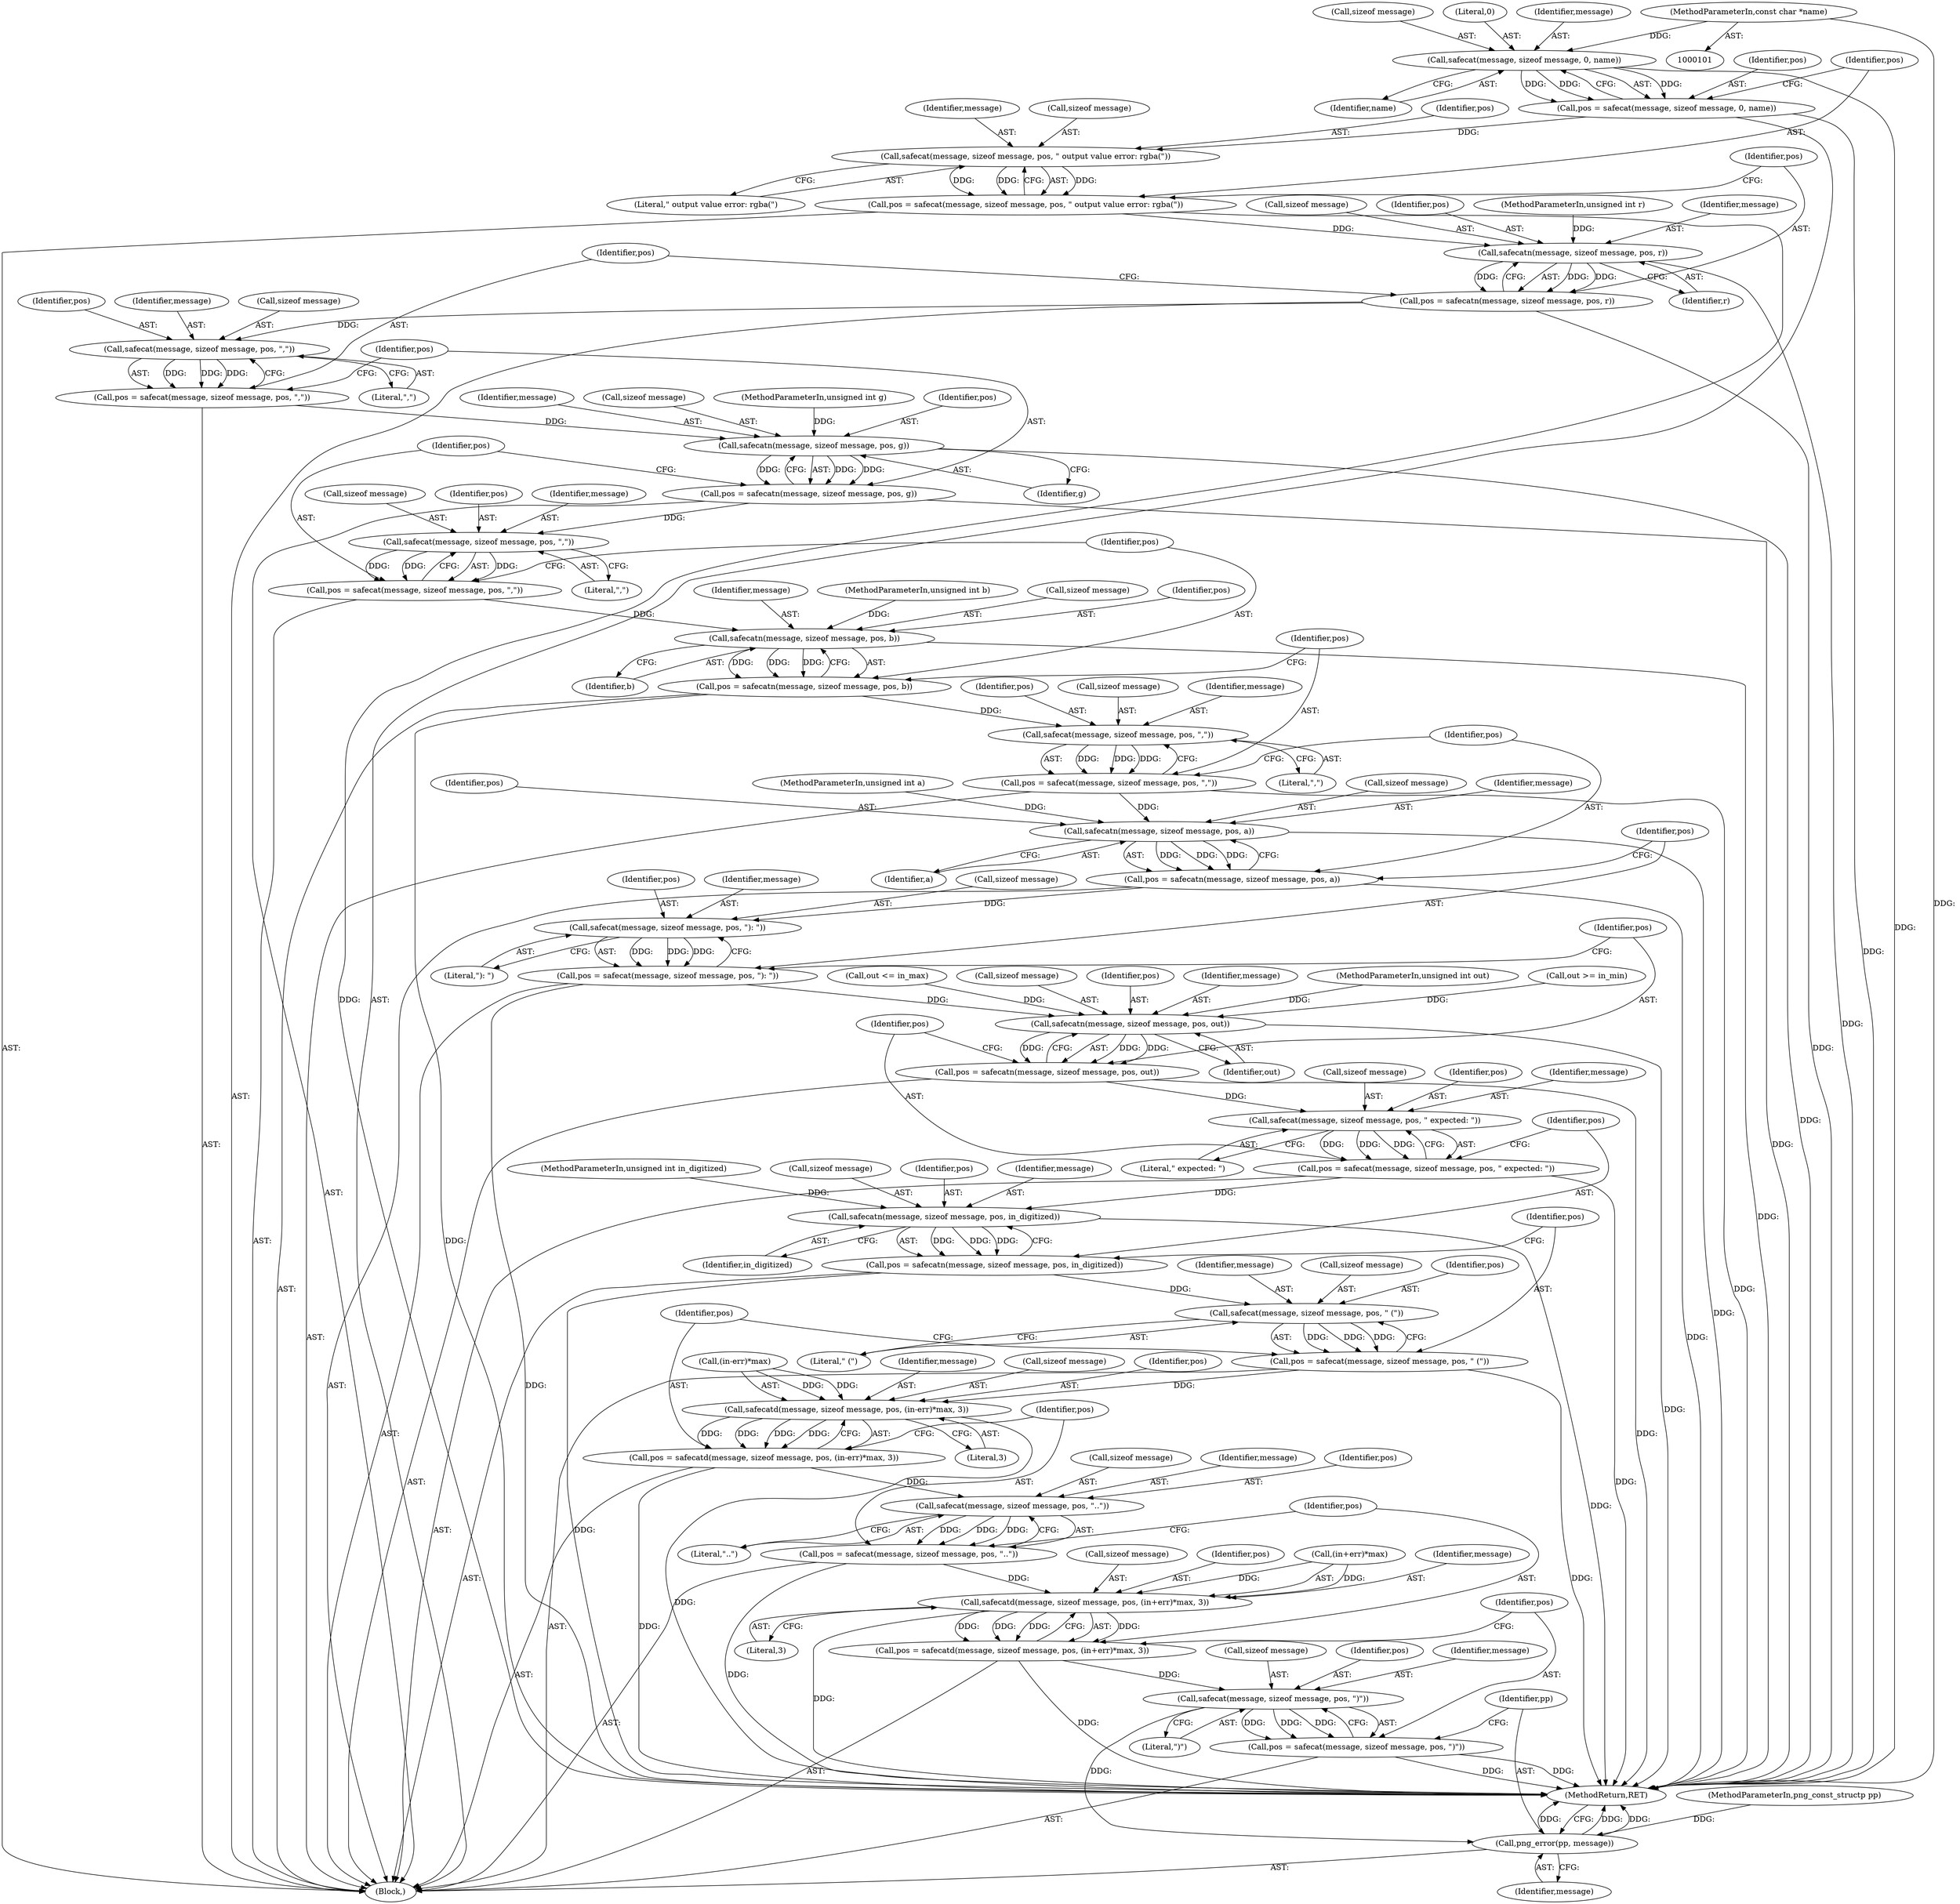 digraph "0_Android_9d4853418ab2f754c2b63e091c29c5529b8b86ca_150@pointer" {
"1000164" [label="(Call,safecat(message, sizeof message, 0, name))"];
"1000113" [label="(MethodParameterIn,const char *name)"];
"1000162" [label="(Call,pos = safecat(message, sizeof message, 0, name))"];
"1000172" [label="(Call,safecat(message, sizeof message, pos, \" output value error: rgba(\"))"];
"1000170" [label="(Call,pos = safecat(message, sizeof message, pos, \" output value error: rgba(\"))"];
"1000180" [label="(Call,safecatn(message, sizeof message, pos, r))"];
"1000178" [label="(Call,pos = safecatn(message, sizeof message, pos, r))"];
"1000188" [label="(Call,safecat(message, sizeof message, pos, \",\"))"];
"1000186" [label="(Call,pos = safecat(message, sizeof message, pos, \",\"))"];
"1000196" [label="(Call,safecatn(message, sizeof message, pos, g))"];
"1000194" [label="(Call,pos = safecatn(message, sizeof message, pos, g))"];
"1000204" [label="(Call,safecat(message, sizeof message, pos, \",\"))"];
"1000202" [label="(Call,pos = safecat(message, sizeof message, pos, \",\"))"];
"1000212" [label="(Call,safecatn(message, sizeof message, pos, b))"];
"1000210" [label="(Call,pos = safecatn(message, sizeof message, pos, b))"];
"1000220" [label="(Call,safecat(message, sizeof message, pos, \",\"))"];
"1000218" [label="(Call,pos = safecat(message, sizeof message, pos, \",\"))"];
"1000228" [label="(Call,safecatn(message, sizeof message, pos, a))"];
"1000226" [label="(Call,pos = safecatn(message, sizeof message, pos, a))"];
"1000236" [label="(Call,safecat(message, sizeof message, pos, \"): \"))"];
"1000234" [label="(Call,pos = safecat(message, sizeof message, pos, \"): \"))"];
"1000244" [label="(Call,safecatn(message, sizeof message, pos, out))"];
"1000242" [label="(Call,pos = safecatn(message, sizeof message, pos, out))"];
"1000252" [label="(Call,safecat(message, sizeof message, pos, \" expected: \"))"];
"1000250" [label="(Call,pos = safecat(message, sizeof message, pos, \" expected: \"))"];
"1000260" [label="(Call,safecatn(message, sizeof message, pos, in_digitized))"];
"1000258" [label="(Call,pos = safecatn(message, sizeof message, pos, in_digitized))"];
"1000268" [label="(Call,safecat(message, sizeof message, pos, \" (\"))"];
"1000266" [label="(Call,pos = safecat(message, sizeof message, pos, \" (\"))"];
"1000276" [label="(Call,safecatd(message, sizeof message, pos, (in-err)*max, 3))"];
"1000274" [label="(Call,pos = safecatd(message, sizeof message, pos, (in-err)*max, 3))"];
"1000289" [label="(Call,safecat(message, sizeof message, pos, \"..\"))"];
"1000287" [label="(Call,pos = safecat(message, sizeof message, pos, \"..\"))"];
"1000297" [label="(Call,safecatd(message, sizeof message, pos, (in+err)*max, 3))"];
"1000295" [label="(Call,pos = safecatd(message, sizeof message, pos, (in+err)*max, 3))"];
"1000310" [label="(Call,safecat(message, sizeof message, pos, \")\"))"];
"1000308" [label="(Call,pos = safecat(message, sizeof message, pos, \")\"))"];
"1000316" [label="(Call,png_error(pp, message))"];
"1000309" [label="(Identifier,pos)"];
"1000249" [label="(Identifier,out)"];
"1000242" [label="(Call,pos = safecatn(message, sizeof message, pos, out))"];
"1000311" [label="(Identifier,message)"];
"1000193" [label="(Literal,\",\")"];
"1000186" [label="(Call,pos = safecat(message, sizeof message, pos, \",\"))"];
"1000265" [label="(Identifier,in_digitized)"];
"1000287" [label="(Call,pos = safecat(message, sizeof message, pos, \"..\"))"];
"1000170" [label="(Call,pos = safecat(message, sizeof message, pos, \" output value error: rgba(\"))"];
"1000258" [label="(Call,pos = safecatn(message, sizeof message, pos, in_digitized))"];
"1000234" [label="(Call,pos = safecat(message, sizeof message, pos, \"): \"))"];
"1000295" [label="(Call,pos = safecatd(message, sizeof message, pos, (in+err)*max, 3))"];
"1000163" [label="(Identifier,pos)"];
"1000318" [label="(Identifier,message)"];
"1000166" [label="(Call,sizeof message)"];
"1000181" [label="(Identifier,message)"];
"1000294" [label="(Literal,\"..\")"];
"1000190" [label="(Call,sizeof message)"];
"1000194" [label="(Call,pos = safecatn(message, sizeof message, pos, g))"];
"1000159" [label="(Block,)"];
"1000281" [label="(Call,(in-err)*max)"];
"1000225" [label="(Literal,\",\")"];
"1000276" [label="(Call,safecatd(message, sizeof message, pos, (in-err)*max, 3))"];
"1000254" [label="(Call,sizeof message)"];
"1000188" [label="(Call,safecat(message, sizeof message, pos, \",\"))"];
"1000102" [label="(MethodParameterIn,png_const_structp pp)"];
"1000213" [label="(Identifier,message)"];
"1000251" [label="(Identifier,pos)"];
"1000179" [label="(Identifier,pos)"];
"1000205" [label="(Identifier,message)"];
"1000260" [label="(Call,safecatn(message, sizeof message, pos, in_digitized))"];
"1000202" [label="(Call,pos = safecat(message, sizeof message, pos, \",\"))"];
"1000201" [label="(Identifier,g)"];
"1000256" [label="(Identifier,pos)"];
"1000219" [label="(Identifier,pos)"];
"1000192" [label="(Identifier,pos)"];
"1000286" [label="(Literal,3)"];
"1000277" [label="(Identifier,message)"];
"1000240" [label="(Identifier,pos)"];
"1000278" [label="(Call,sizeof message)"];
"1000212" [label="(Call,safecatn(message, sizeof message, pos, b))"];
"1000189" [label="(Identifier,message)"];
"1000222" [label="(Call,sizeof message)"];
"1000237" [label="(Identifier,message)"];
"1000315" [label="(Literal,\")\")"];
"1000296" [label="(Identifier,pos)"];
"1000206" [label="(Call,sizeof message)"];
"1000164" [label="(Call,safecat(message, sizeof message, 0, name))"];
"1000168" [label="(Literal,0)"];
"1000245" [label="(Identifier,message)"];
"1000269" [label="(Identifier,message)"];
"1000226" [label="(Call,pos = safecatn(message, sizeof message, pos, a))"];
"1000273" [label="(Literal,\" (\")"];
"1000261" [label="(Identifier,message)"];
"1000230" [label="(Call,sizeof message)"];
"1000297" [label="(Call,safecatd(message, sizeof message, pos, (in+err)*max, 3))"];
"1000253" [label="(Identifier,message)"];
"1000312" [label="(Call,sizeof message)"];
"1000252" [label="(Call,safecat(message, sizeof message, pos, \" expected: \"))"];
"1000196" [label="(Call,safecatn(message, sizeof message, pos, g))"];
"1000229" [label="(Identifier,message)"];
"1000109" [label="(MethodParameterIn,unsigned int out)"];
"1000211" [label="(Identifier,pos)"];
"1000153" [label="(Call,out >= in_min)"];
"1000173" [label="(Identifier,message)"];
"1000156" [label="(Call,out <= in_max)"];
"1000291" [label="(Call,sizeof message)"];
"1000107" [label="(MethodParameterIn,unsigned int in_digitized)"];
"1000316" [label="(Call,png_error(pp, message))"];
"1000262" [label="(Call,sizeof message)"];
"1000210" [label="(Call,pos = safecatn(message, sizeof message, pos, b))"];
"1000182" [label="(Call,sizeof message)"];
"1000290" [label="(Identifier,message)"];
"1000187" [label="(Identifier,pos)"];
"1000270" [label="(Call,sizeof message)"];
"1000105" [label="(MethodParameterIn,unsigned int b)"];
"1000113" [label="(MethodParameterIn,const char *name)"];
"1000302" [label="(Call,(in+err)*max)"];
"1000172" [label="(Call,safecat(message, sizeof message, pos, \" output value error: rgba(\"))"];
"1000241" [label="(Literal,\"): \")"];
"1000185" [label="(Identifier,r)"];
"1000165" [label="(Identifier,message)"];
"1000232" [label="(Identifier,pos)"];
"1000209" [label="(Literal,\",\")"];
"1000235" [label="(Identifier,pos)"];
"1000257" [label="(Literal,\" expected: \")"];
"1000236" [label="(Call,safecat(message, sizeof message, pos, \"): \"))"];
"1000221" [label="(Identifier,message)"];
"1000319" [label="(MethodReturn,RET)"];
"1000204" [label="(Call,safecat(message, sizeof message, pos, \",\"))"];
"1000162" [label="(Call,pos = safecat(message, sizeof message, 0, name))"];
"1000218" [label="(Call,pos = safecat(message, sizeof message, pos, \",\"))"];
"1000177" [label="(Literal,\" output value error: rgba(\")"];
"1000293" [label="(Identifier,pos)"];
"1000184" [label="(Identifier,pos)"];
"1000214" [label="(Call,sizeof message)"];
"1000195" [label="(Identifier,pos)"];
"1000314" [label="(Identifier,pos)"];
"1000174" [label="(Call,sizeof message)"];
"1000208" [label="(Identifier,pos)"];
"1000308" [label="(Call,pos = safecat(message, sizeof message, pos, \")\"))"];
"1000106" [label="(MethodParameterIn,unsigned int a)"];
"1000267" [label="(Identifier,pos)"];
"1000274" [label="(Call,pos = safecatd(message, sizeof message, pos, (in-err)*max, 3))"];
"1000298" [label="(Identifier,message)"];
"1000171" [label="(Identifier,pos)"];
"1000238" [label="(Call,sizeof message)"];
"1000246" [label="(Call,sizeof message)"];
"1000216" [label="(Identifier,pos)"];
"1000264" [label="(Identifier,pos)"];
"1000272" [label="(Identifier,pos)"];
"1000280" [label="(Identifier,pos)"];
"1000266" [label="(Call,pos = safecat(message, sizeof message, pos, \" (\"))"];
"1000228" [label="(Call,safecatn(message, sizeof message, pos, a))"];
"1000268" [label="(Call,safecat(message, sizeof message, pos, \" (\"))"];
"1000203" [label="(Identifier,pos)"];
"1000317" [label="(Identifier,pp)"];
"1000224" [label="(Identifier,pos)"];
"1000233" [label="(Identifier,a)"];
"1000244" [label="(Call,safecatn(message, sizeof message, pos, out))"];
"1000197" [label="(Identifier,message)"];
"1000248" [label="(Identifier,pos)"];
"1000250" [label="(Call,pos = safecat(message, sizeof message, pos, \" expected: \"))"];
"1000176" [label="(Identifier,pos)"];
"1000275" [label="(Identifier,pos)"];
"1000288" [label="(Identifier,pos)"];
"1000299" [label="(Call,sizeof message)"];
"1000243" [label="(Identifier,pos)"];
"1000180" [label="(Call,safecatn(message, sizeof message, pos, r))"];
"1000198" [label="(Call,sizeof message)"];
"1000289" [label="(Call,safecat(message, sizeof message, pos, \"..\"))"];
"1000178" [label="(Call,pos = safecatn(message, sizeof message, pos, r))"];
"1000227" [label="(Identifier,pos)"];
"1000220" [label="(Call,safecat(message, sizeof message, pos, \",\"))"];
"1000259" [label="(Identifier,pos)"];
"1000307" [label="(Literal,3)"];
"1000169" [label="(Identifier,name)"];
"1000301" [label="(Identifier,pos)"];
"1000310" [label="(Call,safecat(message, sizeof message, pos, \")\"))"];
"1000104" [label="(MethodParameterIn,unsigned int g)"];
"1000200" [label="(Identifier,pos)"];
"1000103" [label="(MethodParameterIn,unsigned int r)"];
"1000217" [label="(Identifier,b)"];
"1000164" -> "1000162"  [label="AST: "];
"1000164" -> "1000169"  [label="CFG: "];
"1000165" -> "1000164"  [label="AST: "];
"1000166" -> "1000164"  [label="AST: "];
"1000168" -> "1000164"  [label="AST: "];
"1000169" -> "1000164"  [label="AST: "];
"1000162" -> "1000164"  [label="CFG: "];
"1000164" -> "1000319"  [label="DDG: "];
"1000164" -> "1000162"  [label="DDG: "];
"1000164" -> "1000162"  [label="DDG: "];
"1000164" -> "1000162"  [label="DDG: "];
"1000113" -> "1000164"  [label="DDG: "];
"1000113" -> "1000101"  [label="AST: "];
"1000113" -> "1000319"  [label="DDG: "];
"1000162" -> "1000159"  [label="AST: "];
"1000163" -> "1000162"  [label="AST: "];
"1000171" -> "1000162"  [label="CFG: "];
"1000162" -> "1000319"  [label="DDG: "];
"1000162" -> "1000172"  [label="DDG: "];
"1000172" -> "1000170"  [label="AST: "];
"1000172" -> "1000177"  [label="CFG: "];
"1000173" -> "1000172"  [label="AST: "];
"1000174" -> "1000172"  [label="AST: "];
"1000176" -> "1000172"  [label="AST: "];
"1000177" -> "1000172"  [label="AST: "];
"1000170" -> "1000172"  [label="CFG: "];
"1000172" -> "1000170"  [label="DDG: "];
"1000172" -> "1000170"  [label="DDG: "];
"1000172" -> "1000170"  [label="DDG: "];
"1000170" -> "1000159"  [label="AST: "];
"1000171" -> "1000170"  [label="AST: "];
"1000179" -> "1000170"  [label="CFG: "];
"1000170" -> "1000319"  [label="DDG: "];
"1000170" -> "1000180"  [label="DDG: "];
"1000180" -> "1000178"  [label="AST: "];
"1000180" -> "1000185"  [label="CFG: "];
"1000181" -> "1000180"  [label="AST: "];
"1000182" -> "1000180"  [label="AST: "];
"1000184" -> "1000180"  [label="AST: "];
"1000185" -> "1000180"  [label="AST: "];
"1000178" -> "1000180"  [label="CFG: "];
"1000180" -> "1000319"  [label="DDG: "];
"1000180" -> "1000178"  [label="DDG: "];
"1000180" -> "1000178"  [label="DDG: "];
"1000180" -> "1000178"  [label="DDG: "];
"1000103" -> "1000180"  [label="DDG: "];
"1000178" -> "1000159"  [label="AST: "];
"1000179" -> "1000178"  [label="AST: "];
"1000187" -> "1000178"  [label="CFG: "];
"1000178" -> "1000319"  [label="DDG: "];
"1000178" -> "1000188"  [label="DDG: "];
"1000188" -> "1000186"  [label="AST: "];
"1000188" -> "1000193"  [label="CFG: "];
"1000189" -> "1000188"  [label="AST: "];
"1000190" -> "1000188"  [label="AST: "];
"1000192" -> "1000188"  [label="AST: "];
"1000193" -> "1000188"  [label="AST: "];
"1000186" -> "1000188"  [label="CFG: "];
"1000188" -> "1000186"  [label="DDG: "];
"1000188" -> "1000186"  [label="DDG: "];
"1000188" -> "1000186"  [label="DDG: "];
"1000186" -> "1000159"  [label="AST: "];
"1000187" -> "1000186"  [label="AST: "];
"1000195" -> "1000186"  [label="CFG: "];
"1000186" -> "1000196"  [label="DDG: "];
"1000196" -> "1000194"  [label="AST: "];
"1000196" -> "1000201"  [label="CFG: "];
"1000197" -> "1000196"  [label="AST: "];
"1000198" -> "1000196"  [label="AST: "];
"1000200" -> "1000196"  [label="AST: "];
"1000201" -> "1000196"  [label="AST: "];
"1000194" -> "1000196"  [label="CFG: "];
"1000196" -> "1000319"  [label="DDG: "];
"1000196" -> "1000194"  [label="DDG: "];
"1000196" -> "1000194"  [label="DDG: "];
"1000196" -> "1000194"  [label="DDG: "];
"1000104" -> "1000196"  [label="DDG: "];
"1000194" -> "1000159"  [label="AST: "];
"1000195" -> "1000194"  [label="AST: "];
"1000203" -> "1000194"  [label="CFG: "];
"1000194" -> "1000319"  [label="DDG: "];
"1000194" -> "1000204"  [label="DDG: "];
"1000204" -> "1000202"  [label="AST: "];
"1000204" -> "1000209"  [label="CFG: "];
"1000205" -> "1000204"  [label="AST: "];
"1000206" -> "1000204"  [label="AST: "];
"1000208" -> "1000204"  [label="AST: "];
"1000209" -> "1000204"  [label="AST: "];
"1000202" -> "1000204"  [label="CFG: "];
"1000204" -> "1000202"  [label="DDG: "];
"1000204" -> "1000202"  [label="DDG: "];
"1000204" -> "1000202"  [label="DDG: "];
"1000202" -> "1000159"  [label="AST: "];
"1000203" -> "1000202"  [label="AST: "];
"1000211" -> "1000202"  [label="CFG: "];
"1000202" -> "1000212"  [label="DDG: "];
"1000212" -> "1000210"  [label="AST: "];
"1000212" -> "1000217"  [label="CFG: "];
"1000213" -> "1000212"  [label="AST: "];
"1000214" -> "1000212"  [label="AST: "];
"1000216" -> "1000212"  [label="AST: "];
"1000217" -> "1000212"  [label="AST: "];
"1000210" -> "1000212"  [label="CFG: "];
"1000212" -> "1000319"  [label="DDG: "];
"1000212" -> "1000210"  [label="DDG: "];
"1000212" -> "1000210"  [label="DDG: "];
"1000212" -> "1000210"  [label="DDG: "];
"1000105" -> "1000212"  [label="DDG: "];
"1000210" -> "1000159"  [label="AST: "];
"1000211" -> "1000210"  [label="AST: "];
"1000219" -> "1000210"  [label="CFG: "];
"1000210" -> "1000319"  [label="DDG: "];
"1000210" -> "1000220"  [label="DDG: "];
"1000220" -> "1000218"  [label="AST: "];
"1000220" -> "1000225"  [label="CFG: "];
"1000221" -> "1000220"  [label="AST: "];
"1000222" -> "1000220"  [label="AST: "];
"1000224" -> "1000220"  [label="AST: "];
"1000225" -> "1000220"  [label="AST: "];
"1000218" -> "1000220"  [label="CFG: "];
"1000220" -> "1000218"  [label="DDG: "];
"1000220" -> "1000218"  [label="DDG: "];
"1000220" -> "1000218"  [label="DDG: "];
"1000218" -> "1000159"  [label="AST: "];
"1000219" -> "1000218"  [label="AST: "];
"1000227" -> "1000218"  [label="CFG: "];
"1000218" -> "1000319"  [label="DDG: "];
"1000218" -> "1000228"  [label="DDG: "];
"1000228" -> "1000226"  [label="AST: "];
"1000228" -> "1000233"  [label="CFG: "];
"1000229" -> "1000228"  [label="AST: "];
"1000230" -> "1000228"  [label="AST: "];
"1000232" -> "1000228"  [label="AST: "];
"1000233" -> "1000228"  [label="AST: "];
"1000226" -> "1000228"  [label="CFG: "];
"1000228" -> "1000319"  [label="DDG: "];
"1000228" -> "1000226"  [label="DDG: "];
"1000228" -> "1000226"  [label="DDG: "];
"1000228" -> "1000226"  [label="DDG: "];
"1000106" -> "1000228"  [label="DDG: "];
"1000226" -> "1000159"  [label="AST: "];
"1000227" -> "1000226"  [label="AST: "];
"1000235" -> "1000226"  [label="CFG: "];
"1000226" -> "1000319"  [label="DDG: "];
"1000226" -> "1000236"  [label="DDG: "];
"1000236" -> "1000234"  [label="AST: "];
"1000236" -> "1000241"  [label="CFG: "];
"1000237" -> "1000236"  [label="AST: "];
"1000238" -> "1000236"  [label="AST: "];
"1000240" -> "1000236"  [label="AST: "];
"1000241" -> "1000236"  [label="AST: "];
"1000234" -> "1000236"  [label="CFG: "];
"1000236" -> "1000234"  [label="DDG: "];
"1000236" -> "1000234"  [label="DDG: "];
"1000236" -> "1000234"  [label="DDG: "];
"1000234" -> "1000159"  [label="AST: "];
"1000235" -> "1000234"  [label="AST: "];
"1000243" -> "1000234"  [label="CFG: "];
"1000234" -> "1000319"  [label="DDG: "];
"1000234" -> "1000244"  [label="DDG: "];
"1000244" -> "1000242"  [label="AST: "];
"1000244" -> "1000249"  [label="CFG: "];
"1000245" -> "1000244"  [label="AST: "];
"1000246" -> "1000244"  [label="AST: "];
"1000248" -> "1000244"  [label="AST: "];
"1000249" -> "1000244"  [label="AST: "];
"1000242" -> "1000244"  [label="CFG: "];
"1000244" -> "1000319"  [label="DDG: "];
"1000244" -> "1000242"  [label="DDG: "];
"1000244" -> "1000242"  [label="DDG: "];
"1000244" -> "1000242"  [label="DDG: "];
"1000156" -> "1000244"  [label="DDG: "];
"1000153" -> "1000244"  [label="DDG: "];
"1000109" -> "1000244"  [label="DDG: "];
"1000242" -> "1000159"  [label="AST: "];
"1000243" -> "1000242"  [label="AST: "];
"1000251" -> "1000242"  [label="CFG: "];
"1000242" -> "1000319"  [label="DDG: "];
"1000242" -> "1000252"  [label="DDG: "];
"1000252" -> "1000250"  [label="AST: "];
"1000252" -> "1000257"  [label="CFG: "];
"1000253" -> "1000252"  [label="AST: "];
"1000254" -> "1000252"  [label="AST: "];
"1000256" -> "1000252"  [label="AST: "];
"1000257" -> "1000252"  [label="AST: "];
"1000250" -> "1000252"  [label="CFG: "];
"1000252" -> "1000250"  [label="DDG: "];
"1000252" -> "1000250"  [label="DDG: "];
"1000252" -> "1000250"  [label="DDG: "];
"1000250" -> "1000159"  [label="AST: "];
"1000251" -> "1000250"  [label="AST: "];
"1000259" -> "1000250"  [label="CFG: "];
"1000250" -> "1000319"  [label="DDG: "];
"1000250" -> "1000260"  [label="DDG: "];
"1000260" -> "1000258"  [label="AST: "];
"1000260" -> "1000265"  [label="CFG: "];
"1000261" -> "1000260"  [label="AST: "];
"1000262" -> "1000260"  [label="AST: "];
"1000264" -> "1000260"  [label="AST: "];
"1000265" -> "1000260"  [label="AST: "];
"1000258" -> "1000260"  [label="CFG: "];
"1000260" -> "1000319"  [label="DDG: "];
"1000260" -> "1000258"  [label="DDG: "];
"1000260" -> "1000258"  [label="DDG: "];
"1000260" -> "1000258"  [label="DDG: "];
"1000107" -> "1000260"  [label="DDG: "];
"1000258" -> "1000159"  [label="AST: "];
"1000259" -> "1000258"  [label="AST: "];
"1000267" -> "1000258"  [label="CFG: "];
"1000258" -> "1000319"  [label="DDG: "];
"1000258" -> "1000268"  [label="DDG: "];
"1000268" -> "1000266"  [label="AST: "];
"1000268" -> "1000273"  [label="CFG: "];
"1000269" -> "1000268"  [label="AST: "];
"1000270" -> "1000268"  [label="AST: "];
"1000272" -> "1000268"  [label="AST: "];
"1000273" -> "1000268"  [label="AST: "];
"1000266" -> "1000268"  [label="CFG: "];
"1000268" -> "1000266"  [label="DDG: "];
"1000268" -> "1000266"  [label="DDG: "];
"1000268" -> "1000266"  [label="DDG: "];
"1000266" -> "1000159"  [label="AST: "];
"1000267" -> "1000266"  [label="AST: "];
"1000275" -> "1000266"  [label="CFG: "];
"1000266" -> "1000319"  [label="DDG: "];
"1000266" -> "1000276"  [label="DDG: "];
"1000276" -> "1000274"  [label="AST: "];
"1000276" -> "1000286"  [label="CFG: "];
"1000277" -> "1000276"  [label="AST: "];
"1000278" -> "1000276"  [label="AST: "];
"1000280" -> "1000276"  [label="AST: "];
"1000281" -> "1000276"  [label="AST: "];
"1000286" -> "1000276"  [label="AST: "];
"1000274" -> "1000276"  [label="CFG: "];
"1000276" -> "1000319"  [label="DDG: "];
"1000276" -> "1000274"  [label="DDG: "];
"1000276" -> "1000274"  [label="DDG: "];
"1000276" -> "1000274"  [label="DDG: "];
"1000276" -> "1000274"  [label="DDG: "];
"1000281" -> "1000276"  [label="DDG: "];
"1000281" -> "1000276"  [label="DDG: "];
"1000274" -> "1000159"  [label="AST: "];
"1000275" -> "1000274"  [label="AST: "];
"1000288" -> "1000274"  [label="CFG: "];
"1000274" -> "1000319"  [label="DDG: "];
"1000274" -> "1000289"  [label="DDG: "];
"1000289" -> "1000287"  [label="AST: "];
"1000289" -> "1000294"  [label="CFG: "];
"1000290" -> "1000289"  [label="AST: "];
"1000291" -> "1000289"  [label="AST: "];
"1000293" -> "1000289"  [label="AST: "];
"1000294" -> "1000289"  [label="AST: "];
"1000287" -> "1000289"  [label="CFG: "];
"1000289" -> "1000287"  [label="DDG: "];
"1000289" -> "1000287"  [label="DDG: "];
"1000289" -> "1000287"  [label="DDG: "];
"1000287" -> "1000159"  [label="AST: "];
"1000288" -> "1000287"  [label="AST: "];
"1000296" -> "1000287"  [label="CFG: "];
"1000287" -> "1000319"  [label="DDG: "];
"1000287" -> "1000297"  [label="DDG: "];
"1000297" -> "1000295"  [label="AST: "];
"1000297" -> "1000307"  [label="CFG: "];
"1000298" -> "1000297"  [label="AST: "];
"1000299" -> "1000297"  [label="AST: "];
"1000301" -> "1000297"  [label="AST: "];
"1000302" -> "1000297"  [label="AST: "];
"1000307" -> "1000297"  [label="AST: "];
"1000295" -> "1000297"  [label="CFG: "];
"1000297" -> "1000319"  [label="DDG: "];
"1000297" -> "1000295"  [label="DDG: "];
"1000297" -> "1000295"  [label="DDG: "];
"1000297" -> "1000295"  [label="DDG: "];
"1000297" -> "1000295"  [label="DDG: "];
"1000302" -> "1000297"  [label="DDG: "];
"1000302" -> "1000297"  [label="DDG: "];
"1000295" -> "1000159"  [label="AST: "];
"1000296" -> "1000295"  [label="AST: "];
"1000309" -> "1000295"  [label="CFG: "];
"1000295" -> "1000319"  [label="DDG: "];
"1000295" -> "1000310"  [label="DDG: "];
"1000310" -> "1000308"  [label="AST: "];
"1000310" -> "1000315"  [label="CFG: "];
"1000311" -> "1000310"  [label="AST: "];
"1000312" -> "1000310"  [label="AST: "];
"1000314" -> "1000310"  [label="AST: "];
"1000315" -> "1000310"  [label="AST: "];
"1000308" -> "1000310"  [label="CFG: "];
"1000310" -> "1000308"  [label="DDG: "];
"1000310" -> "1000308"  [label="DDG: "];
"1000310" -> "1000308"  [label="DDG: "];
"1000310" -> "1000316"  [label="DDG: "];
"1000308" -> "1000159"  [label="AST: "];
"1000309" -> "1000308"  [label="AST: "];
"1000317" -> "1000308"  [label="CFG: "];
"1000308" -> "1000319"  [label="DDG: "];
"1000308" -> "1000319"  [label="DDG: "];
"1000316" -> "1000159"  [label="AST: "];
"1000316" -> "1000318"  [label="CFG: "];
"1000317" -> "1000316"  [label="AST: "];
"1000318" -> "1000316"  [label="AST: "];
"1000319" -> "1000316"  [label="CFG: "];
"1000316" -> "1000319"  [label="DDG: "];
"1000316" -> "1000319"  [label="DDG: "];
"1000316" -> "1000319"  [label="DDG: "];
"1000102" -> "1000316"  [label="DDG: "];
}
